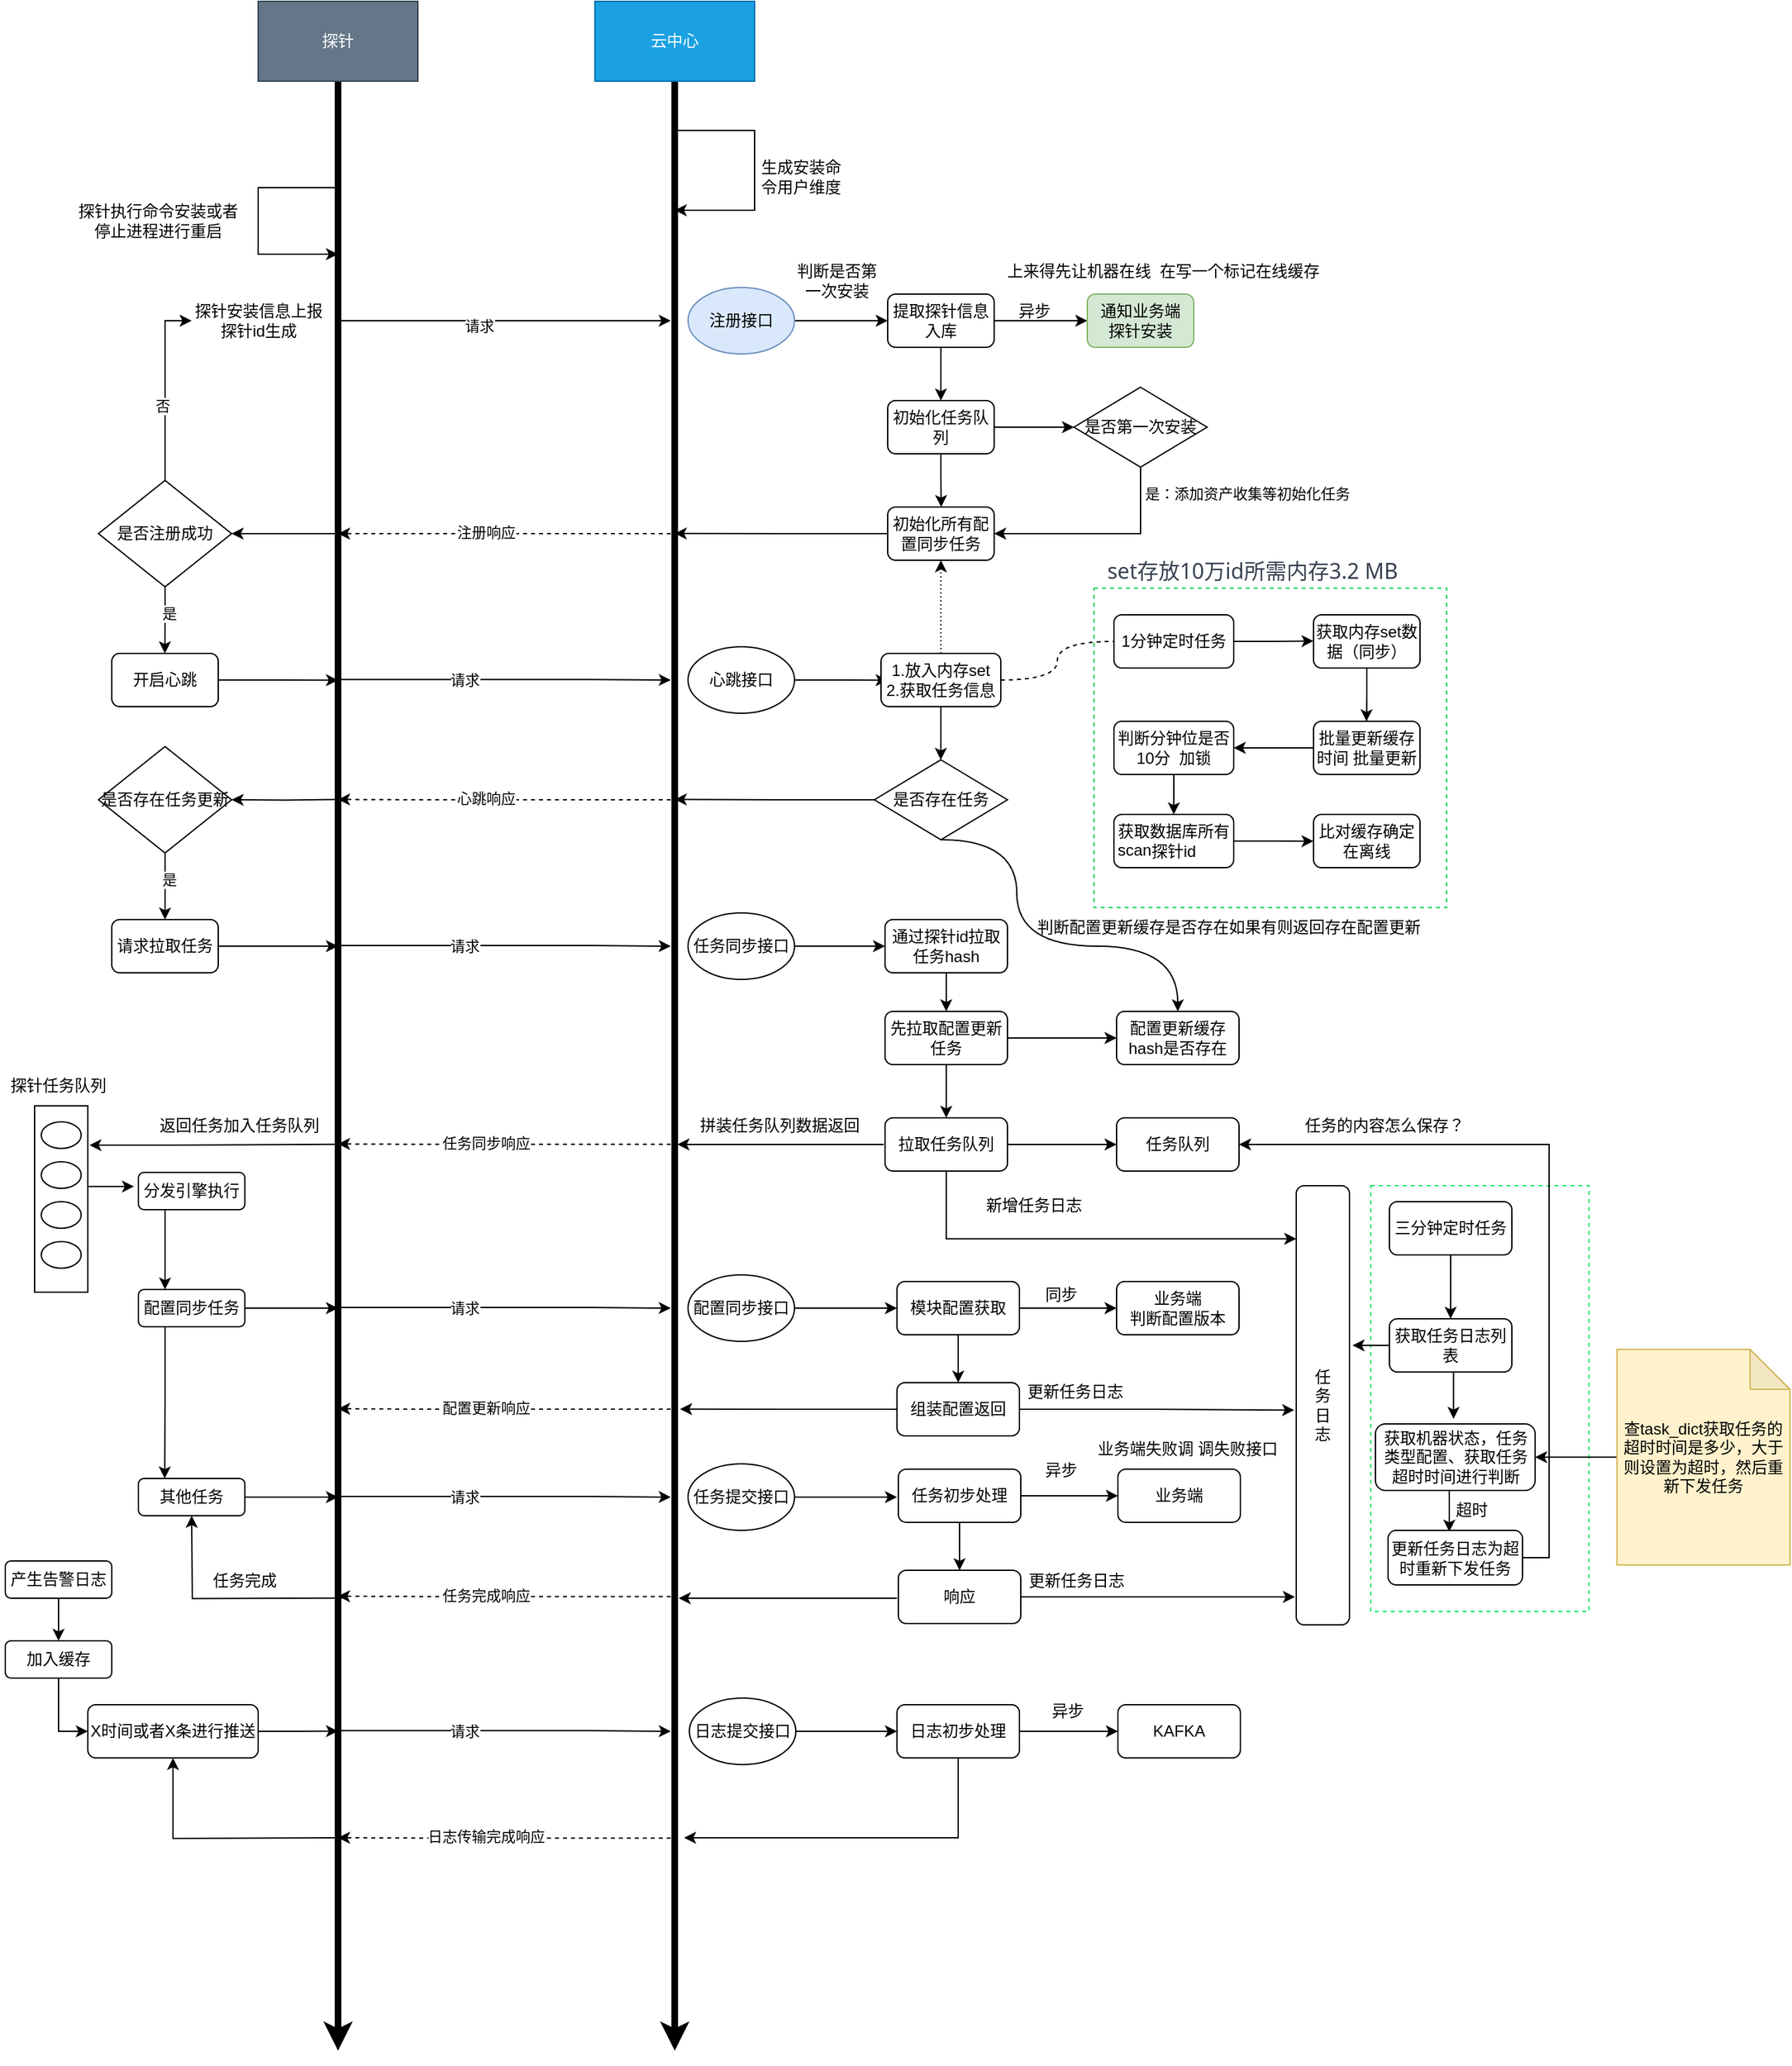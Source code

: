 <mxfile version="27.0.1">
  <diagram name="第 1 页" id="yNU4Lb6sBdI4Ov-rP1gr">
    <mxGraphModel dx="2253" dy="774" grid="1" gridSize="10" guides="1" tooltips="1" connect="1" arrows="1" fold="1" page="1" pageScale="1" pageWidth="827" pageHeight="1169" math="0" shadow="0">
      <root>
        <mxCell id="0" />
        <mxCell id="1" parent="0" />
        <mxCell id="URJfeCyktl2PKpRAeFNq-184" value="" style="rounded=0;whiteSpace=wrap;html=1;dashed=1;strokeColor=#10ea64;" parent="1" vertex="1">
          <mxGeometry x="926" y="910" width="164" height="320" as="geometry" />
        </mxCell>
        <mxCell id="URJfeCyktl2PKpRAeFNq-70" value="" style="rounded=0;whiteSpace=wrap;html=1;dashed=1;strokeColor=#14d758;" parent="1" vertex="1">
          <mxGeometry x="718" y="461" width="265" height="240" as="geometry" />
        </mxCell>
        <mxCell id="URJfeCyktl2PKpRAeFNq-3" style="edgeStyle=orthogonalEdgeStyle;rounded=0;orthogonalLoop=1;jettySize=auto;html=1;exitX=0.5;exitY=1;exitDx=0;exitDy=0;strokeWidth=5;" parent="1" source="URJfeCyktl2PKpRAeFNq-1" edge="1">
          <mxGeometry relative="1" as="geometry">
            <mxPoint x="150" y="1560" as="targetPoint" />
          </mxGeometry>
        </mxCell>
        <mxCell id="URJfeCyktl2PKpRAeFNq-1" value="探针" style="rounded=0;whiteSpace=wrap;html=1;fillColor=#647687;fontColor=#ffffff;strokeColor=#314354;" parent="1" vertex="1">
          <mxGeometry x="90" y="20" width="120" height="60" as="geometry" />
        </mxCell>
        <mxCell id="URJfeCyktl2PKpRAeFNq-4" style="edgeStyle=orthogonalEdgeStyle;rounded=0;orthogonalLoop=1;jettySize=auto;html=1;exitX=0.5;exitY=1;exitDx=0;exitDy=0;strokeWidth=5;" parent="1" source="URJfeCyktl2PKpRAeFNq-2" edge="1">
          <mxGeometry relative="1" as="geometry">
            <mxPoint x="403" y="1560" as="targetPoint" />
          </mxGeometry>
        </mxCell>
        <mxCell id="URJfeCyktl2PKpRAeFNq-2" value="云中心" style="rounded=0;whiteSpace=wrap;html=1;fillColor=#1ba1e2;fontColor=#ffffff;strokeColor=#006EAF;" parent="1" vertex="1">
          <mxGeometry x="343" y="20" width="120" height="60" as="geometry" />
        </mxCell>
        <mxCell id="URJfeCyktl2PKpRAeFNq-7" value="" style="endArrow=classic;html=1;rounded=0;edgeStyle=orthogonalEdgeStyle;" parent="1" edge="1">
          <mxGeometry width="50" height="50" relative="1" as="geometry">
            <mxPoint x="403" y="117" as="sourcePoint" />
            <mxPoint x="403" y="177" as="targetPoint" />
            <Array as="points">
              <mxPoint x="463" y="117" />
              <mxPoint x="463" y="177" />
            </Array>
          </mxGeometry>
        </mxCell>
        <mxCell id="URJfeCyktl2PKpRAeFNq-8" value="生成安装命令用户维度" style="text;html=1;strokeColor=none;fillColor=none;align=center;verticalAlign=middle;whiteSpace=wrap;rounded=0;" parent="1" vertex="1">
          <mxGeometry x="463" y="137" width="70" height="30" as="geometry" />
        </mxCell>
        <mxCell id="URJfeCyktl2PKpRAeFNq-9" value="" style="endArrow=classic;html=1;rounded=0;edgeStyle=orthogonalEdgeStyle;" parent="1" edge="1">
          <mxGeometry width="50" height="50" relative="1" as="geometry">
            <mxPoint x="150" y="160" as="sourcePoint" />
            <mxPoint x="150" y="210" as="targetPoint" />
            <Array as="points">
              <mxPoint x="90" y="160" />
              <mxPoint x="90" y="210" />
            </Array>
          </mxGeometry>
        </mxCell>
        <mxCell id="URJfeCyktl2PKpRAeFNq-10" value="&lt;div&gt;探针执行命令安装或者停止进程进行重启&lt;/div&gt;" style="text;html=1;strokeColor=none;fillColor=none;align=center;verticalAlign=middle;whiteSpace=wrap;rounded=0;" parent="1" vertex="1">
          <mxGeometry x="-50" y="170" width="130" height="30" as="geometry" />
        </mxCell>
        <mxCell id="URJfeCyktl2PKpRAeFNq-11" value="" style="endArrow=classic;html=1;rounded=0;" parent="1" edge="1">
          <mxGeometry width="50" height="50" relative="1" as="geometry">
            <mxPoint x="150" y="260" as="sourcePoint" />
            <mxPoint x="400" y="260" as="targetPoint" />
          </mxGeometry>
        </mxCell>
        <mxCell id="URJfeCyktl2PKpRAeFNq-13" value="请求" style="edgeLabel;html=1;align=center;verticalAlign=middle;resizable=0;points=[];" parent="URJfeCyktl2PKpRAeFNq-11" vertex="1" connectable="0">
          <mxGeometry x="-0.153" y="-4" relative="1" as="geometry">
            <mxPoint as="offset" />
          </mxGeometry>
        </mxCell>
        <mxCell id="URJfeCyktl2PKpRAeFNq-12" value="探针安装信息上报探针id生成" style="text;html=1;strokeColor=none;fillColor=none;align=center;verticalAlign=middle;whiteSpace=wrap;rounded=0;" parent="1" vertex="1">
          <mxGeometry x="40" y="245" width="101" height="30" as="geometry" />
        </mxCell>
        <mxCell id="URJfeCyktl2PKpRAeFNq-17" style="edgeStyle=orthogonalEdgeStyle;rounded=0;orthogonalLoop=1;jettySize=auto;html=1;exitX=1;exitY=0.5;exitDx=0;exitDy=0;entryX=0;entryY=0.5;entryDx=0;entryDy=0;" parent="1" source="URJfeCyktl2PKpRAeFNq-14" target="URJfeCyktl2PKpRAeFNq-16" edge="1">
          <mxGeometry relative="1" as="geometry" />
        </mxCell>
        <mxCell id="URJfeCyktl2PKpRAeFNq-14" value="注册接口" style="ellipse;whiteSpace=wrap;html=1;fillColor=#dae8fc;strokeColor=#6c8ebf;" parent="1" vertex="1">
          <mxGeometry x="413" y="235" width="80" height="50" as="geometry" />
        </mxCell>
        <mxCell id="URJfeCyktl2PKpRAeFNq-19" style="edgeStyle=orthogonalEdgeStyle;rounded=0;orthogonalLoop=1;jettySize=auto;html=1;exitX=1;exitY=0.5;exitDx=0;exitDy=0;entryX=0;entryY=0.5;entryDx=0;entryDy=0;" parent="1" source="URJfeCyktl2PKpRAeFNq-16" target="URJfeCyktl2PKpRAeFNq-18" edge="1">
          <mxGeometry relative="1" as="geometry" />
        </mxCell>
        <mxCell id="URJfeCyktl2PKpRAeFNq-20" style="edgeStyle=orthogonalEdgeStyle;rounded=0;orthogonalLoop=1;jettySize=auto;html=1;exitX=0.5;exitY=1;exitDx=0;exitDy=0;entryX=0.5;entryY=0;entryDx=0;entryDy=0;" parent="1" source="URJfeCyktl2PKpRAeFNq-16" target="URJfeCyktl2PKpRAeFNq-21" edge="1">
          <mxGeometry relative="1" as="geometry">
            <mxPoint x="603.222" y="310.0" as="targetPoint" />
          </mxGeometry>
        </mxCell>
        <mxCell id="URJfeCyktl2PKpRAeFNq-16" value="提取探针信息入库" style="rounded=1;whiteSpace=wrap;html=1;" parent="1" vertex="1">
          <mxGeometry x="563" y="240" width="80" height="40" as="geometry" />
        </mxCell>
        <mxCell id="URJfeCyktl2PKpRAeFNq-18" value="通知业务端&lt;br&gt;探针安装" style="rounded=1;whiteSpace=wrap;html=1;fillColor=#d5e8d4;strokeColor=#82b366;" parent="1" vertex="1">
          <mxGeometry x="713" y="240" width="80" height="40" as="geometry" />
        </mxCell>
        <mxCell id="URJfeCyktl2PKpRAeFNq-23" style="edgeStyle=orthogonalEdgeStyle;rounded=0;orthogonalLoop=1;jettySize=auto;html=1;exitX=1;exitY=0.5;exitDx=0;exitDy=0;entryX=0;entryY=0.5;entryDx=0;entryDy=0;" parent="1" source="URJfeCyktl2PKpRAeFNq-21" target="URJfeCyktl2PKpRAeFNq-22" edge="1">
          <mxGeometry relative="1" as="geometry" />
        </mxCell>
        <mxCell id="URJfeCyktl2PKpRAeFNq-24" style="edgeStyle=orthogonalEdgeStyle;rounded=0;orthogonalLoop=1;jettySize=auto;html=1;exitX=0.5;exitY=1;exitDx=0;exitDy=0;" parent="1" source="URJfeCyktl2PKpRAeFNq-21" edge="1">
          <mxGeometry relative="1" as="geometry">
            <mxPoint x="603.222" y="400" as="targetPoint" />
          </mxGeometry>
        </mxCell>
        <mxCell id="URJfeCyktl2PKpRAeFNq-21" value="初始化任务队列" style="rounded=1;whiteSpace=wrap;html=1;" parent="1" vertex="1">
          <mxGeometry x="563" y="320" width="80" height="40" as="geometry" />
        </mxCell>
        <mxCell id="URJfeCyktl2PKpRAeFNq-28" style="edgeStyle=orthogonalEdgeStyle;rounded=0;orthogonalLoop=1;jettySize=auto;html=1;exitX=0.5;exitY=1;exitDx=0;exitDy=0;entryX=1;entryY=0.5;entryDx=0;entryDy=0;" parent="1" source="URJfeCyktl2PKpRAeFNq-22" target="URJfeCyktl2PKpRAeFNq-25" edge="1">
          <mxGeometry relative="1" as="geometry" />
        </mxCell>
        <mxCell id="URJfeCyktl2PKpRAeFNq-29" value="是：添加资产收集等初始化任务" style="edgeLabel;html=1;align=center;verticalAlign=middle;resizable=0;points=[];" parent="URJfeCyktl2PKpRAeFNq-28" vertex="1" connectable="0">
          <mxGeometry x="0.247" y="-2" relative="1" as="geometry">
            <mxPoint x="130" y="-28" as="offset" />
          </mxGeometry>
        </mxCell>
        <mxCell id="URJfeCyktl2PKpRAeFNq-22" value="是否第一次安装" style="rhombus;whiteSpace=wrap;html=1;" parent="1" vertex="1">
          <mxGeometry x="703" y="310" width="100" height="60" as="geometry" />
        </mxCell>
        <mxCell id="URJfeCyktl2PKpRAeFNq-30" style="edgeStyle=orthogonalEdgeStyle;rounded=0;orthogonalLoop=1;jettySize=auto;html=1;exitX=0;exitY=0.5;exitDx=0;exitDy=0;" parent="1" source="URJfeCyktl2PKpRAeFNq-25" edge="1">
          <mxGeometry relative="1" as="geometry">
            <mxPoint x="403" y="419.815" as="targetPoint" />
          </mxGeometry>
        </mxCell>
        <mxCell id="URJfeCyktl2PKpRAeFNq-25" value="初始化所有配置同步任务" style="rounded=1;whiteSpace=wrap;html=1;" parent="1" vertex="1">
          <mxGeometry x="563" y="400" width="80" height="40" as="geometry" />
        </mxCell>
        <mxCell id="URJfeCyktl2PKpRAeFNq-27" value="异步" style="text;html=1;align=center;verticalAlign=middle;resizable=0;points=[];autosize=1;strokeColor=none;fillColor=none;" parent="1" vertex="1">
          <mxGeometry x="648" y="238" width="50" height="30" as="geometry" />
        </mxCell>
        <mxCell id="URJfeCyktl2PKpRAeFNq-31" style="edgeStyle=orthogonalEdgeStyle;rounded=0;orthogonalLoop=1;jettySize=auto;html=1;dashed=1;" parent="1" edge="1">
          <mxGeometry relative="1" as="geometry">
            <mxPoint x="150" y="420" as="targetPoint" />
            <mxPoint x="400" y="420" as="sourcePoint" />
          </mxGeometry>
        </mxCell>
        <mxCell id="URJfeCyktl2PKpRAeFNq-32" value="注册响应" style="edgeLabel;html=1;align=center;verticalAlign=middle;resizable=0;points=[];" parent="URJfeCyktl2PKpRAeFNq-31" vertex="1" connectable="0">
          <mxGeometry x="0.116" y="-1" relative="1" as="geometry">
            <mxPoint as="offset" />
          </mxGeometry>
        </mxCell>
        <mxCell id="URJfeCyktl2PKpRAeFNq-34" style="edgeStyle=orthogonalEdgeStyle;rounded=0;orthogonalLoop=1;jettySize=auto;html=1;" parent="1" edge="1">
          <mxGeometry relative="1" as="geometry">
            <mxPoint x="70" y="420" as="targetPoint" />
            <mxPoint x="150" y="420" as="sourcePoint" />
          </mxGeometry>
        </mxCell>
        <mxCell id="URJfeCyktl2PKpRAeFNq-36" style="edgeStyle=orthogonalEdgeStyle;rounded=0;orthogonalLoop=1;jettySize=auto;html=1;exitX=0.5;exitY=0;exitDx=0;exitDy=0;entryX=0;entryY=0.5;entryDx=0;entryDy=0;" parent="1" source="URJfeCyktl2PKpRAeFNq-35" target="URJfeCyktl2PKpRAeFNq-12" edge="1">
          <mxGeometry relative="1" as="geometry" />
        </mxCell>
        <mxCell id="URJfeCyktl2PKpRAeFNq-37" value="否" style="edgeLabel;html=1;align=center;verticalAlign=middle;resizable=0;points=[];" parent="URJfeCyktl2PKpRAeFNq-36" vertex="1" connectable="0">
          <mxGeometry x="-0.203" y="2" relative="1" as="geometry">
            <mxPoint as="offset" />
          </mxGeometry>
        </mxCell>
        <mxCell id="URJfeCyktl2PKpRAeFNq-38" style="edgeStyle=orthogonalEdgeStyle;rounded=0;orthogonalLoop=1;jettySize=auto;html=1;exitX=0.5;exitY=1;exitDx=0;exitDy=0;" parent="1" source="URJfeCyktl2PKpRAeFNq-35" edge="1">
          <mxGeometry relative="1" as="geometry">
            <mxPoint x="19.889" y="510" as="targetPoint" />
          </mxGeometry>
        </mxCell>
        <mxCell id="URJfeCyktl2PKpRAeFNq-39" value="是" style="edgeLabel;html=1;align=center;verticalAlign=middle;resizable=0;points=[];" parent="URJfeCyktl2PKpRAeFNq-38" vertex="1" connectable="0">
          <mxGeometry x="-0.213" y="3" relative="1" as="geometry">
            <mxPoint as="offset" />
          </mxGeometry>
        </mxCell>
        <mxCell id="URJfeCyktl2PKpRAeFNq-35" value="是否注册成功" style="rhombus;whiteSpace=wrap;html=1;" parent="1" vertex="1">
          <mxGeometry x="-30" y="380" width="100" height="80" as="geometry" />
        </mxCell>
        <mxCell id="URJfeCyktl2PKpRAeFNq-41" style="edgeStyle=orthogonalEdgeStyle;rounded=0;orthogonalLoop=1;jettySize=auto;html=1;exitX=1;exitY=0.5;exitDx=0;exitDy=0;" parent="1" source="URJfeCyktl2PKpRAeFNq-40" edge="1">
          <mxGeometry relative="1" as="geometry">
            <mxPoint x="150" y="530.185" as="targetPoint" />
          </mxGeometry>
        </mxCell>
        <mxCell id="URJfeCyktl2PKpRAeFNq-40" value="开启心跳" style="rounded=1;whiteSpace=wrap;html=1;" parent="1" vertex="1">
          <mxGeometry x="-20" y="510" width="80" height="40" as="geometry" />
        </mxCell>
        <mxCell id="URJfeCyktl2PKpRAeFNq-42" style="edgeStyle=orthogonalEdgeStyle;rounded=0;orthogonalLoop=1;jettySize=auto;html=1;exitX=1;exitY=0.5;exitDx=0;exitDy=0;" parent="1" edge="1">
          <mxGeometry relative="1" as="geometry">
            <mxPoint x="400" y="530" as="targetPoint" />
            <mxPoint x="150" y="529.57" as="sourcePoint" />
            <Array as="points">
              <mxPoint x="340" y="530" />
              <mxPoint x="340" y="530" />
            </Array>
          </mxGeometry>
        </mxCell>
        <mxCell id="URJfeCyktl2PKpRAeFNq-77" value="请求" style="edgeLabel;html=1;align=center;verticalAlign=middle;resizable=0;points=[];" parent="URJfeCyktl2PKpRAeFNq-42" vertex="1" connectable="0">
          <mxGeometry x="-0.043" relative="1" as="geometry">
            <mxPoint x="-25" as="offset" />
          </mxGeometry>
        </mxCell>
        <mxCell id="URJfeCyktl2PKpRAeFNq-44" style="edgeStyle=orthogonalEdgeStyle;rounded=0;orthogonalLoop=1;jettySize=auto;html=1;exitX=1;exitY=0.5;exitDx=0;exitDy=0;" parent="1" source="URJfeCyktl2PKpRAeFNq-43" edge="1">
          <mxGeometry relative="1" as="geometry">
            <mxPoint x="563" y="530.13" as="targetPoint" />
          </mxGeometry>
        </mxCell>
        <mxCell id="URJfeCyktl2PKpRAeFNq-43" value="心跳接口" style="ellipse;whiteSpace=wrap;html=1;" parent="1" vertex="1">
          <mxGeometry x="413" y="505" width="80" height="50" as="geometry" />
        </mxCell>
        <mxCell id="URJfeCyktl2PKpRAeFNq-46" style="edgeStyle=orthogonalEdgeStyle;rounded=0;orthogonalLoop=1;jettySize=auto;html=1;exitX=0.5;exitY=0;exitDx=0;exitDy=0;entryX=0.5;entryY=1;entryDx=0;entryDy=0;dashed=1;dashPattern=1 2;" parent="1" source="URJfeCyktl2PKpRAeFNq-45" target="URJfeCyktl2PKpRAeFNq-25" edge="1">
          <mxGeometry relative="1" as="geometry" />
        </mxCell>
        <mxCell id="URJfeCyktl2PKpRAeFNq-47" style="edgeStyle=orthogonalEdgeStyle;rounded=0;orthogonalLoop=1;jettySize=auto;html=1;exitX=0.5;exitY=1;exitDx=0;exitDy=0;" parent="1" source="URJfeCyktl2PKpRAeFNq-45" edge="1">
          <mxGeometry relative="1" as="geometry">
            <mxPoint x="602.913" y="590" as="targetPoint" />
          </mxGeometry>
        </mxCell>
        <mxCell id="URJfeCyktl2PKpRAeFNq-54" style="rounded=0;orthogonalLoop=1;jettySize=auto;html=1;exitX=1;exitY=0.5;exitDx=0;exitDy=0;dashed=1;endArrow=none;endFill=0;edgeStyle=orthogonalEdgeStyle;curved=1;" parent="1" source="URJfeCyktl2PKpRAeFNq-45" target="URJfeCyktl2PKpRAeFNq-53" edge="1">
          <mxGeometry relative="1" as="geometry" />
        </mxCell>
        <mxCell id="URJfeCyktl2PKpRAeFNq-45" value="1.放入内存set&lt;br&gt;2.获取任务信息" style="rounded=1;whiteSpace=wrap;html=1;" parent="1" vertex="1">
          <mxGeometry x="558" y="510" width="90" height="40" as="geometry" />
        </mxCell>
        <mxCell id="URJfeCyktl2PKpRAeFNq-49" style="edgeStyle=orthogonalEdgeStyle;rounded=0;orthogonalLoop=1;jettySize=auto;html=1;exitX=0;exitY=0.5;exitDx=0;exitDy=0;" parent="1" source="URJfeCyktl2PKpRAeFNq-48" edge="1">
          <mxGeometry relative="1" as="geometry">
            <mxPoint x="403" y="619.696" as="targetPoint" />
          </mxGeometry>
        </mxCell>
        <mxCell id="URJfeCyktl2PKpRAeFNq-89" style="edgeStyle=orthogonalEdgeStyle;rounded=0;orthogonalLoop=1;jettySize=auto;html=1;exitX=0.5;exitY=1;exitDx=0;exitDy=0;curved=1;" parent="1" source="URJfeCyktl2PKpRAeFNq-48" target="URJfeCyktl2PKpRAeFNq-88" edge="1">
          <mxGeometry relative="1" as="geometry">
            <Array as="points">
              <mxPoint x="660" y="650" />
              <mxPoint x="660" y="730" />
              <mxPoint x="781" y="730" />
            </Array>
          </mxGeometry>
        </mxCell>
        <mxCell id="URJfeCyktl2PKpRAeFNq-48" value="是否存在任务" style="rhombus;whiteSpace=wrap;html=1;" parent="1" vertex="1">
          <mxGeometry x="553" y="590" width="100" height="60" as="geometry" />
        </mxCell>
        <mxCell id="URJfeCyktl2PKpRAeFNq-50" style="edgeStyle=orthogonalEdgeStyle;rounded=0;orthogonalLoop=1;jettySize=auto;html=1;dashed=1;" parent="1" edge="1">
          <mxGeometry relative="1" as="geometry">
            <mxPoint x="150" y="619.76" as="targetPoint" />
            <mxPoint x="400" y="620" as="sourcePoint" />
            <Array as="points">
              <mxPoint x="210" y="620" />
              <mxPoint x="210" y="620" />
            </Array>
          </mxGeometry>
        </mxCell>
        <mxCell id="URJfeCyktl2PKpRAeFNq-51" value="心跳响应" style="edgeLabel;html=1;align=center;verticalAlign=middle;resizable=0;points=[];" parent="URJfeCyktl2PKpRAeFNq-50" vertex="1" connectable="0">
          <mxGeometry x="0.116" y="-1" relative="1" as="geometry">
            <mxPoint as="offset" />
          </mxGeometry>
        </mxCell>
        <mxCell id="URJfeCyktl2PKpRAeFNq-55" style="edgeStyle=orthogonalEdgeStyle;rounded=0;orthogonalLoop=1;jettySize=auto;html=1;exitX=1;exitY=0.5;exitDx=0;exitDy=0;" parent="1" source="URJfeCyktl2PKpRAeFNq-53" edge="1">
          <mxGeometry relative="1" as="geometry">
            <mxPoint x="883" y="500.714" as="targetPoint" />
          </mxGeometry>
        </mxCell>
        <mxCell id="URJfeCyktl2PKpRAeFNq-53" value="1分钟定时任务" style="rounded=1;whiteSpace=wrap;html=1;" parent="1" vertex="1">
          <mxGeometry x="733" y="481" width="90" height="40" as="geometry" />
        </mxCell>
        <mxCell id="URJfeCyktl2PKpRAeFNq-59" style="edgeStyle=orthogonalEdgeStyle;rounded=0;orthogonalLoop=1;jettySize=auto;html=1;exitX=0.5;exitY=1;exitDx=0;exitDy=0;" parent="1" source="URJfeCyktl2PKpRAeFNq-56" edge="1">
          <mxGeometry relative="1" as="geometry">
            <mxPoint x="922.714" y="561" as="targetPoint" />
          </mxGeometry>
        </mxCell>
        <mxCell id="URJfeCyktl2PKpRAeFNq-56" value="获取内存set数据（同步）" style="rounded=1;whiteSpace=wrap;html=1;" parent="1" vertex="1">
          <mxGeometry x="883" y="481" width="80" height="40" as="geometry" />
        </mxCell>
        <mxCell id="URJfeCyktl2PKpRAeFNq-61" value="" style="edgeStyle=orthogonalEdgeStyle;rounded=0;orthogonalLoop=1;jettySize=auto;html=1;endArrow=none;endFill=0;" parent="1" source="URJfeCyktl2PKpRAeFNq-60" target="URJfeCyktl2PKpRAeFNq-56" edge="1">
          <mxGeometry relative="1" as="geometry" />
        </mxCell>
        <mxCell id="URJfeCyktl2PKpRAeFNq-62" style="edgeStyle=orthogonalEdgeStyle;rounded=0;orthogonalLoop=1;jettySize=auto;html=1;exitX=0;exitY=0.5;exitDx=0;exitDy=0;entryX=1;entryY=0.5;entryDx=0;entryDy=0;" parent="1" source="URJfeCyktl2PKpRAeFNq-60" target="URJfeCyktl2PKpRAeFNq-63" edge="1">
          <mxGeometry relative="1" as="geometry">
            <mxPoint x="833" y="581.333" as="targetPoint" />
          </mxGeometry>
        </mxCell>
        <mxCell id="URJfeCyktl2PKpRAeFNq-60" value="批量更新缓存时间 批量更新" style="rounded=1;whiteSpace=wrap;html=1;" parent="1" vertex="1">
          <mxGeometry x="883" y="561" width="80" height="40" as="geometry" />
        </mxCell>
        <mxCell id="URJfeCyktl2PKpRAeFNq-64" style="edgeStyle=orthogonalEdgeStyle;rounded=0;orthogonalLoop=1;jettySize=auto;html=1;exitX=0.5;exitY=1;exitDx=0;exitDy=0;" parent="1" source="URJfeCyktl2PKpRAeFNq-63" edge="1">
          <mxGeometry relative="1" as="geometry">
            <mxPoint x="778" y="631" as="targetPoint" />
          </mxGeometry>
        </mxCell>
        <mxCell id="URJfeCyktl2PKpRAeFNq-63" value="判断分钟位是否10分&amp;nbsp; 加锁" style="rounded=1;whiteSpace=wrap;html=1;" parent="1" vertex="1">
          <mxGeometry x="733" y="561" width="90" height="40" as="geometry" />
        </mxCell>
        <mxCell id="URJfeCyktl2PKpRAeFNq-68" style="edgeStyle=orthogonalEdgeStyle;rounded=0;orthogonalLoop=1;jettySize=auto;html=1;exitX=1;exitY=0.5;exitDx=0;exitDy=0;" parent="1" source="URJfeCyktl2PKpRAeFNq-66" edge="1">
          <mxGeometry relative="1" as="geometry">
            <mxPoint x="883" y="651.111" as="targetPoint" />
          </mxGeometry>
        </mxCell>
        <mxCell id="URJfeCyktl2PKpRAeFNq-66" value="获取数据库所有探针id" style="rounded=1;whiteSpace=wrap;html=1;" parent="1" vertex="1">
          <mxGeometry x="733" y="631" width="90" height="40" as="geometry" />
        </mxCell>
        <mxCell id="URJfeCyktl2PKpRAeFNq-69" value="比对缓存确定在离线" style="rounded=1;whiteSpace=wrap;html=1;" parent="1" vertex="1">
          <mxGeometry x="883" y="631" width="80" height="40" as="geometry" />
        </mxCell>
        <mxCell id="URJfeCyktl2PKpRAeFNq-71" style="edgeStyle=orthogonalEdgeStyle;rounded=0;orthogonalLoop=1;jettySize=auto;html=1;exitX=0;exitY=0.5;exitDx=0;exitDy=0;" parent="1" edge="1">
          <mxGeometry relative="1" as="geometry">
            <mxPoint x="70" y="620" as="targetPoint" />
            <mxPoint x="150" y="619.81" as="sourcePoint" />
          </mxGeometry>
        </mxCell>
        <mxCell id="URJfeCyktl2PKpRAeFNq-72" style="edgeStyle=orthogonalEdgeStyle;rounded=0;orthogonalLoop=1;jettySize=auto;html=1;exitX=0.5;exitY=1;exitDx=0;exitDy=0;" parent="1" source="URJfeCyktl2PKpRAeFNq-74" edge="1">
          <mxGeometry relative="1" as="geometry">
            <mxPoint x="20" y="710" as="targetPoint" />
          </mxGeometry>
        </mxCell>
        <mxCell id="URJfeCyktl2PKpRAeFNq-73" value="是" style="edgeLabel;html=1;align=center;verticalAlign=middle;resizable=0;points=[];" parent="URJfeCyktl2PKpRAeFNq-72" vertex="1" connectable="0">
          <mxGeometry x="-0.213" y="3" relative="1" as="geometry">
            <mxPoint as="offset" />
          </mxGeometry>
        </mxCell>
        <mxCell id="URJfeCyktl2PKpRAeFNq-74" value="是否存在任务更新" style="rhombus;whiteSpace=wrap;html=1;" parent="1" vertex="1">
          <mxGeometry x="-30" y="580" width="100" height="80" as="geometry" />
        </mxCell>
        <mxCell id="URJfeCyktl2PKpRAeFNq-76" style="edgeStyle=orthogonalEdgeStyle;rounded=0;orthogonalLoop=1;jettySize=auto;html=1;exitX=1;exitY=0.5;exitDx=0;exitDy=0;" parent="1" source="URJfeCyktl2PKpRAeFNq-75" edge="1">
          <mxGeometry relative="1" as="geometry">
            <mxPoint x="150" y="730" as="targetPoint" />
          </mxGeometry>
        </mxCell>
        <mxCell id="URJfeCyktl2PKpRAeFNq-75" value="请求拉取任务" style="rounded=1;whiteSpace=wrap;html=1;" parent="1" vertex="1">
          <mxGeometry x="-20" y="710" width="80" height="40" as="geometry" />
        </mxCell>
        <mxCell id="URJfeCyktl2PKpRAeFNq-78" style="edgeStyle=orthogonalEdgeStyle;rounded=0;orthogonalLoop=1;jettySize=auto;html=1;exitX=1;exitY=0.5;exitDx=0;exitDy=0;" parent="1" edge="1">
          <mxGeometry relative="1" as="geometry">
            <mxPoint x="400" y="730" as="targetPoint" />
            <mxPoint x="150" y="729.5" as="sourcePoint" />
            <Array as="points">
              <mxPoint x="340" y="730" />
              <mxPoint x="340" y="730" />
            </Array>
          </mxGeometry>
        </mxCell>
        <mxCell id="URJfeCyktl2PKpRAeFNq-79" value="请求" style="edgeLabel;html=1;align=center;verticalAlign=middle;resizable=0;points=[];" parent="URJfeCyktl2PKpRAeFNq-78" vertex="1" connectable="0">
          <mxGeometry x="-0.043" relative="1" as="geometry">
            <mxPoint x="-25" as="offset" />
          </mxGeometry>
        </mxCell>
        <mxCell id="URJfeCyktl2PKpRAeFNq-82" style="edgeStyle=orthogonalEdgeStyle;rounded=0;orthogonalLoop=1;jettySize=auto;html=1;exitX=1;exitY=0.5;exitDx=0;exitDy=0;entryX=0;entryY=0.5;entryDx=0;entryDy=0;" parent="1" source="URJfeCyktl2PKpRAeFNq-80" target="URJfeCyktl2PKpRAeFNq-83" edge="1">
          <mxGeometry relative="1" as="geometry">
            <mxPoint x="570" y="730.13" as="targetPoint" />
          </mxGeometry>
        </mxCell>
        <mxCell id="URJfeCyktl2PKpRAeFNq-80" value="任务同步接口" style="ellipse;whiteSpace=wrap;html=1;" parent="1" vertex="1">
          <mxGeometry x="413" y="705" width="80" height="50" as="geometry" />
        </mxCell>
        <mxCell id="URJfeCyktl2PKpRAeFNq-81" value="&lt;span style=&quot;color: rgb(55, 65, 81); font-family: Söhne, ui-sans-serif, system-ui, -apple-system, &amp;quot;Segoe UI&amp;quot;, Roboto, Ubuntu, Cantarell, &amp;quot;Noto Sans&amp;quot;, sans-serif, &amp;quot;Helvetica Neue&amp;quot;, Arial, &amp;quot;Apple Color Emoji&amp;quot;, &amp;quot;Segoe UI Emoji&amp;quot;, &amp;quot;Segoe UI Symbol&amp;quot;, &amp;quot;Noto Color Emoji&amp;quot;; font-size: 16px; font-style: normal; font-variant-ligatures: normal; font-variant-caps: normal; font-weight: 400; letter-spacing: normal; orphans: 2; text-align: start; text-indent: 0px; text-transform: none; widows: 2; word-spacing: 0px; -webkit-text-stroke-width: 0px; text-decoration-thickness: initial; text-decoration-style: initial; text-decoration-color: initial; float: none; display: inline !important;&quot;&gt;set存放10万id所需内存3.2 MB&lt;/span&gt;" style="text;whiteSpace=wrap;html=1;" parent="1" vertex="1">
          <mxGeometry x="726" y="432" width="280" height="40" as="geometry" />
        </mxCell>
        <mxCell id="URJfeCyktl2PKpRAeFNq-85" style="edgeStyle=orthogonalEdgeStyle;rounded=0;orthogonalLoop=1;jettySize=auto;html=1;exitX=0.5;exitY=1;exitDx=0;exitDy=0;entryX=0.5;entryY=0;entryDx=0;entryDy=0;" parent="1" source="URJfeCyktl2PKpRAeFNq-83" target="URJfeCyktl2PKpRAeFNq-91" edge="1">
          <mxGeometry relative="1" as="geometry">
            <mxPoint x="604.0" y="800" as="targetPoint" />
          </mxGeometry>
        </mxCell>
        <mxCell id="URJfeCyktl2PKpRAeFNq-83" value="通过探针id拉取任务hash" style="rounded=1;whiteSpace=wrap;html=1;" parent="1" vertex="1">
          <mxGeometry x="561" y="710" width="92" height="40" as="geometry" />
        </mxCell>
        <mxCell id="URJfeCyktl2PKpRAeFNq-88" value="配置更新缓存hash是否存在" style="rounded=1;whiteSpace=wrap;html=1;" parent="1" vertex="1">
          <mxGeometry x="735" y="779" width="92" height="40" as="geometry" />
        </mxCell>
        <mxCell id="URJfeCyktl2PKpRAeFNq-90" value="判断配置更新缓存是否存在如果有则返回存在配置更新" style="text;html=1;strokeColor=none;fillColor=none;align=center;verticalAlign=middle;whiteSpace=wrap;rounded=0;" parent="1" vertex="1">
          <mxGeometry x="656" y="701" width="327" height="30" as="geometry" />
        </mxCell>
        <mxCell id="URJfeCyktl2PKpRAeFNq-92" style="edgeStyle=orthogonalEdgeStyle;rounded=0;orthogonalLoop=1;jettySize=auto;html=1;exitX=1;exitY=0.5;exitDx=0;exitDy=0;" parent="1" source="URJfeCyktl2PKpRAeFNq-91" target="URJfeCyktl2PKpRAeFNq-88" edge="1">
          <mxGeometry relative="1" as="geometry" />
        </mxCell>
        <mxCell id="URJfeCyktl2PKpRAeFNq-94" style="edgeStyle=orthogonalEdgeStyle;rounded=0;orthogonalLoop=1;jettySize=auto;html=1;exitX=0.5;exitY=1;exitDx=0;exitDy=0;entryX=0.5;entryY=0;entryDx=0;entryDy=0;" parent="1" source="URJfeCyktl2PKpRAeFNq-91" target="URJfeCyktl2PKpRAeFNq-93" edge="1">
          <mxGeometry relative="1" as="geometry" />
        </mxCell>
        <mxCell id="URJfeCyktl2PKpRAeFNq-91" value="先拉取配置更新任务" style="rounded=1;whiteSpace=wrap;html=1;" parent="1" vertex="1">
          <mxGeometry x="561" y="779" width="92" height="40" as="geometry" />
        </mxCell>
        <mxCell id="URJfeCyktl2PKpRAeFNq-95" style="edgeStyle=orthogonalEdgeStyle;rounded=0;orthogonalLoop=1;jettySize=auto;html=1;exitX=1;exitY=0.5;exitDx=0;exitDy=0;entryX=0;entryY=0.5;entryDx=0;entryDy=0;" parent="1" source="URJfeCyktl2PKpRAeFNq-93" target="URJfeCyktl2PKpRAeFNq-96" edge="1">
          <mxGeometry relative="1" as="geometry">
            <mxPoint x="730" y="879" as="targetPoint" />
          </mxGeometry>
        </mxCell>
        <mxCell id="URJfeCyktl2PKpRAeFNq-99" style="edgeStyle=orthogonalEdgeStyle;rounded=0;orthogonalLoop=1;jettySize=auto;html=1;" parent="1" edge="1">
          <mxGeometry relative="1" as="geometry">
            <mxPoint x="405" y="879" as="targetPoint" />
            <mxPoint x="560" y="879" as="sourcePoint" />
          </mxGeometry>
        </mxCell>
        <mxCell id="URJfeCyktl2PKpRAeFNq-93" value="拉取任务队列" style="rounded=1;whiteSpace=wrap;html=1;" parent="1" vertex="1">
          <mxGeometry x="561" y="859" width="92" height="40" as="geometry" />
        </mxCell>
        <mxCell id="URJfeCyktl2PKpRAeFNq-96" value="任务队列" style="rounded=1;whiteSpace=wrap;html=1;" parent="1" vertex="1">
          <mxGeometry x="735" y="859" width="92" height="40" as="geometry" />
        </mxCell>
        <mxCell id="URJfeCyktl2PKpRAeFNq-100" value="拼装任务队列数据返回" style="text;html=1;strokeColor=none;fillColor=none;align=center;verticalAlign=middle;whiteSpace=wrap;rounded=0;" parent="1" vertex="1">
          <mxGeometry x="414" y="850" width="136" height="30" as="geometry" />
        </mxCell>
        <mxCell id="URJfeCyktl2PKpRAeFNq-101" style="edgeStyle=orthogonalEdgeStyle;rounded=0;orthogonalLoop=1;jettySize=auto;html=1;dashed=1;" parent="1" edge="1">
          <mxGeometry relative="1" as="geometry">
            <mxPoint x="150" y="878.63" as="targetPoint" />
            <mxPoint x="400" y="878.87" as="sourcePoint" />
            <Array as="points">
              <mxPoint x="210" y="879" />
              <mxPoint x="210" y="879" />
            </Array>
          </mxGeometry>
        </mxCell>
        <mxCell id="URJfeCyktl2PKpRAeFNq-102" value="任务同步响应" style="edgeLabel;html=1;align=center;verticalAlign=middle;resizable=0;points=[];" parent="URJfeCyktl2PKpRAeFNq-101" vertex="1" connectable="0">
          <mxGeometry x="0.116" y="-1" relative="1" as="geometry">
            <mxPoint as="offset" />
          </mxGeometry>
        </mxCell>
        <mxCell id="URJfeCyktl2PKpRAeFNq-112" style="edgeStyle=orthogonalEdgeStyle;rounded=0;orthogonalLoop=1;jettySize=auto;html=1;exitX=1.015;exitY=0.433;exitDx=0;exitDy=0;exitPerimeter=0;entryX=-0.041;entryY=0.372;entryDx=0;entryDy=0;entryPerimeter=0;" parent="1" source="URJfeCyktl2PKpRAeFNq-103" target="URJfeCyktl2PKpRAeFNq-113" edge="1">
          <mxGeometry relative="1" as="geometry">
            <mxPoint x="-10" y="910" as="targetPoint" />
          </mxGeometry>
        </mxCell>
        <mxCell id="URJfeCyktl2PKpRAeFNq-103" value="" style="rounded=0;whiteSpace=wrap;html=1;" parent="1" vertex="1">
          <mxGeometry x="-78" y="850" width="40" height="140" as="geometry" />
        </mxCell>
        <mxCell id="URJfeCyktl2PKpRAeFNq-105" style="edgeStyle=orthogonalEdgeStyle;rounded=0;orthogonalLoop=1;jettySize=auto;html=1;exitX=0;exitY=0.5;exitDx=0;exitDy=0;entryX=1.029;entryY=0.211;entryDx=0;entryDy=0;entryPerimeter=0;" parent="1" target="URJfeCyktl2PKpRAeFNq-103" edge="1">
          <mxGeometry relative="1" as="geometry">
            <mxPoint y="878.586" as="targetPoint" />
            <mxPoint x="150" y="878.89" as="sourcePoint" />
          </mxGeometry>
        </mxCell>
        <mxCell id="URJfeCyktl2PKpRAeFNq-106" value="探针任务队列" style="text;html=1;strokeColor=none;fillColor=none;align=center;verticalAlign=middle;whiteSpace=wrap;rounded=0;" parent="1" vertex="1">
          <mxGeometry x="-104" y="820" width="88" height="30" as="geometry" />
        </mxCell>
        <mxCell id="URJfeCyktl2PKpRAeFNq-107" value="返回任务加入任务队列" style="text;html=1;strokeColor=none;fillColor=none;align=center;verticalAlign=middle;whiteSpace=wrap;rounded=0;" parent="1" vertex="1">
          <mxGeometry x="11" y="850" width="130" height="30" as="geometry" />
        </mxCell>
        <mxCell id="URJfeCyktl2PKpRAeFNq-108" value="" style="ellipse;whiteSpace=wrap;html=1;" parent="1" vertex="1">
          <mxGeometry x="-73" y="862" width="30" height="20" as="geometry" />
        </mxCell>
        <mxCell id="URJfeCyktl2PKpRAeFNq-109" value="" style="ellipse;whiteSpace=wrap;html=1;" parent="1" vertex="1">
          <mxGeometry x="-73" y="892" width="30" height="20" as="geometry" />
        </mxCell>
        <mxCell id="URJfeCyktl2PKpRAeFNq-110" value="" style="ellipse;whiteSpace=wrap;html=1;" parent="1" vertex="1">
          <mxGeometry x="-73" y="922" width="30" height="20" as="geometry" />
        </mxCell>
        <mxCell id="URJfeCyktl2PKpRAeFNq-111" value="" style="ellipse;whiteSpace=wrap;html=1;" parent="1" vertex="1">
          <mxGeometry x="-73" y="952" width="30" height="20" as="geometry" />
        </mxCell>
        <mxCell id="URJfeCyktl2PKpRAeFNq-117" style="edgeStyle=orthogonalEdgeStyle;rounded=0;orthogonalLoop=1;jettySize=auto;html=1;exitX=0.25;exitY=1;exitDx=0;exitDy=0;entryX=0.25;entryY=0;entryDx=0;entryDy=0;" parent="1" source="URJfeCyktl2PKpRAeFNq-113" target="URJfeCyktl2PKpRAeFNq-116" edge="1">
          <mxGeometry relative="1" as="geometry" />
        </mxCell>
        <mxCell id="URJfeCyktl2PKpRAeFNq-113" value="分发引擎执行" style="rounded=1;whiteSpace=wrap;html=1;" parent="1" vertex="1">
          <mxGeometry y="900" width="80" height="28" as="geometry" />
        </mxCell>
        <mxCell id="URJfeCyktl2PKpRAeFNq-120" style="edgeStyle=orthogonalEdgeStyle;rounded=0;orthogonalLoop=1;jettySize=auto;html=1;exitX=1;exitY=0.5;exitDx=0;exitDy=0;" parent="1" source="URJfeCyktl2PKpRAeFNq-116" edge="1">
          <mxGeometry relative="1" as="geometry">
            <mxPoint x="150" y="1002" as="targetPoint" />
          </mxGeometry>
        </mxCell>
        <mxCell id="URJfeCyktl2PKpRAeFNq-140" style="edgeStyle=orthogonalEdgeStyle;rounded=0;orthogonalLoop=1;jettySize=auto;html=1;exitX=0.25;exitY=1;exitDx=0;exitDy=0;" parent="1" source="URJfeCyktl2PKpRAeFNq-116" edge="1">
          <mxGeometry relative="1" as="geometry">
            <mxPoint x="19.758" y="1130.0" as="targetPoint" />
          </mxGeometry>
        </mxCell>
        <mxCell id="URJfeCyktl2PKpRAeFNq-116" value="配置同步任务" style="rounded=1;whiteSpace=wrap;html=1;" parent="1" vertex="1">
          <mxGeometry y="988" width="80" height="28" as="geometry" />
        </mxCell>
        <mxCell id="URJfeCyktl2PKpRAeFNq-121" style="edgeStyle=orthogonalEdgeStyle;rounded=0;orthogonalLoop=1;jettySize=auto;html=1;exitX=1;exitY=0.5;exitDx=0;exitDy=0;" parent="1" edge="1">
          <mxGeometry relative="1" as="geometry">
            <mxPoint x="400" y="1002" as="targetPoint" />
            <mxPoint x="150" y="1001.5" as="sourcePoint" />
            <Array as="points">
              <mxPoint x="340" y="1002" />
              <mxPoint x="340" y="1002" />
            </Array>
          </mxGeometry>
        </mxCell>
        <mxCell id="URJfeCyktl2PKpRAeFNq-122" value="请求" style="edgeLabel;html=1;align=center;verticalAlign=middle;resizable=0;points=[];" parent="URJfeCyktl2PKpRAeFNq-121" vertex="1" connectable="0">
          <mxGeometry x="-0.043" relative="1" as="geometry">
            <mxPoint x="-25" as="offset" />
          </mxGeometry>
        </mxCell>
        <mxCell id="URJfeCyktl2PKpRAeFNq-124" style="edgeStyle=orthogonalEdgeStyle;rounded=0;orthogonalLoop=1;jettySize=auto;html=1;exitX=1;exitY=0.5;exitDx=0;exitDy=0;" parent="1" source="URJfeCyktl2PKpRAeFNq-123" edge="1">
          <mxGeometry relative="1" as="geometry">
            <mxPoint x="570" y="1002" as="targetPoint" />
          </mxGeometry>
        </mxCell>
        <mxCell id="URJfeCyktl2PKpRAeFNq-123" value="配置同步接口" style="ellipse;whiteSpace=wrap;html=1;" parent="1" vertex="1">
          <mxGeometry x="413" y="977" width="80" height="50" as="geometry" />
        </mxCell>
        <mxCell id="URJfeCyktl2PKpRAeFNq-127" style="edgeStyle=orthogonalEdgeStyle;rounded=0;orthogonalLoop=1;jettySize=auto;html=1;exitX=0.5;exitY=1;exitDx=0;exitDy=0;" parent="1" source="URJfeCyktl2PKpRAeFNq-125" target="URJfeCyktl2PKpRAeFNq-126" edge="1">
          <mxGeometry relative="1" as="geometry" />
        </mxCell>
        <mxCell id="URJfeCyktl2PKpRAeFNq-133" style="edgeStyle=orthogonalEdgeStyle;rounded=0;orthogonalLoop=1;jettySize=auto;html=1;exitX=1;exitY=0.5;exitDx=0;exitDy=0;" parent="1" source="URJfeCyktl2PKpRAeFNq-125" target="URJfeCyktl2PKpRAeFNq-129" edge="1">
          <mxGeometry relative="1" as="geometry" />
        </mxCell>
        <mxCell id="URJfeCyktl2PKpRAeFNq-125" value="模块配置获取&lt;br&gt;" style="rounded=1;whiteSpace=wrap;html=1;" parent="1" vertex="1">
          <mxGeometry x="570" y="982" width="92" height="40" as="geometry" />
        </mxCell>
        <mxCell id="URJfeCyktl2PKpRAeFNq-134" style="edgeStyle=orthogonalEdgeStyle;rounded=0;orthogonalLoop=1;jettySize=auto;html=1;exitX=0;exitY=0.5;exitDx=0;exitDy=0;" parent="1" source="URJfeCyktl2PKpRAeFNq-126" edge="1">
          <mxGeometry relative="1" as="geometry">
            <mxPoint x="407" y="1077.87" as="targetPoint" />
            <mxPoint x="557.0" y="1077.61" as="sourcePoint" />
          </mxGeometry>
        </mxCell>
        <mxCell id="URJfeCyktl2PKpRAeFNq-126" value="组装配置返回" style="rounded=1;whiteSpace=wrap;html=1;" parent="1" vertex="1">
          <mxGeometry x="570" y="1058" width="92" height="40" as="geometry" />
        </mxCell>
        <mxCell id="URJfeCyktl2PKpRAeFNq-129" value="业务端&lt;br&gt;判断配置版本" style="rounded=1;whiteSpace=wrap;html=1;" parent="1" vertex="1">
          <mxGeometry x="735" y="982" width="92" height="40" as="geometry" />
        </mxCell>
        <mxCell id="URJfeCyktl2PKpRAeFNq-136" style="edgeStyle=orthogonalEdgeStyle;rounded=0;orthogonalLoop=1;jettySize=auto;html=1;dashed=1;" parent="1" edge="1">
          <mxGeometry relative="1" as="geometry">
            <mxPoint x="150" y="1077.62" as="targetPoint" />
            <mxPoint x="400" y="1077.86" as="sourcePoint" />
            <Array as="points">
              <mxPoint x="210" y="1078" />
              <mxPoint x="210" y="1078" />
            </Array>
          </mxGeometry>
        </mxCell>
        <mxCell id="URJfeCyktl2PKpRAeFNq-137" value="配置更新响应" style="edgeLabel;html=1;align=center;verticalAlign=middle;resizable=0;points=[];" parent="URJfeCyktl2PKpRAeFNq-136" vertex="1" connectable="0">
          <mxGeometry x="0.116" y="-1" relative="1" as="geometry">
            <mxPoint as="offset" />
          </mxGeometry>
        </mxCell>
        <mxCell id="URJfeCyktl2PKpRAeFNq-138" style="edgeStyle=orthogonalEdgeStyle;rounded=0;orthogonalLoop=1;jettySize=auto;html=1;exitX=0;exitY=0.5;exitDx=0;exitDy=0;" parent="1" edge="1">
          <mxGeometry relative="1" as="geometry">
            <mxPoint x="40.0" y="1158" as="targetPoint" />
            <mxPoint x="153" y="1219.82" as="sourcePoint" />
          </mxGeometry>
        </mxCell>
        <mxCell id="URJfeCyktl2PKpRAeFNq-139" value="任务完成" style="text;html=1;strokeColor=none;fillColor=none;align=center;verticalAlign=middle;whiteSpace=wrap;rounded=0;" parent="1" vertex="1">
          <mxGeometry x="40" y="1192" width="80" height="30" as="geometry" />
        </mxCell>
        <mxCell id="URJfeCyktl2PKpRAeFNq-144" style="edgeStyle=orthogonalEdgeStyle;rounded=0;orthogonalLoop=1;jettySize=auto;html=1;exitX=1;exitY=0.5;exitDx=0;exitDy=0;" parent="1" source="URJfeCyktl2PKpRAeFNq-141" edge="1">
          <mxGeometry relative="1" as="geometry">
            <mxPoint x="150" y="1144.043" as="targetPoint" />
          </mxGeometry>
        </mxCell>
        <mxCell id="URJfeCyktl2PKpRAeFNq-141" value="其他任务" style="rounded=1;whiteSpace=wrap;html=1;" parent="1" vertex="1">
          <mxGeometry y="1130" width="80" height="28" as="geometry" />
        </mxCell>
        <mxCell id="URJfeCyktl2PKpRAeFNq-145" style="edgeStyle=orthogonalEdgeStyle;rounded=0;orthogonalLoop=1;jettySize=auto;html=1;exitX=1;exitY=0.5;exitDx=0;exitDy=0;" parent="1" edge="1">
          <mxGeometry relative="1" as="geometry">
            <mxPoint x="400" y="1144.01" as="targetPoint" />
            <mxPoint x="150" y="1143.51" as="sourcePoint" />
            <Array as="points">
              <mxPoint x="340" y="1144" />
              <mxPoint x="340" y="1144" />
            </Array>
          </mxGeometry>
        </mxCell>
        <mxCell id="URJfeCyktl2PKpRAeFNq-146" value="请求" style="edgeLabel;html=1;align=center;verticalAlign=middle;resizable=0;points=[];" parent="URJfeCyktl2PKpRAeFNq-145" vertex="1" connectable="0">
          <mxGeometry x="-0.043" relative="1" as="geometry">
            <mxPoint x="-25" as="offset" />
          </mxGeometry>
        </mxCell>
        <mxCell id="URJfeCyktl2PKpRAeFNq-149" style="edgeStyle=orthogonalEdgeStyle;rounded=0;orthogonalLoop=1;jettySize=auto;html=1;exitX=1;exitY=0.5;exitDx=0;exitDy=0;" parent="1" source="URJfeCyktl2PKpRAeFNq-147" edge="1">
          <mxGeometry relative="1" as="geometry">
            <mxPoint x="570" y="1144" as="targetPoint" />
          </mxGeometry>
        </mxCell>
        <mxCell id="URJfeCyktl2PKpRAeFNq-147" value="任务提交接口" style="ellipse;whiteSpace=wrap;html=1;" parent="1" vertex="1">
          <mxGeometry x="413" y="1119" width="80" height="50" as="geometry" />
        </mxCell>
        <mxCell id="URJfeCyktl2PKpRAeFNq-150" style="edgeStyle=orthogonalEdgeStyle;rounded=0;orthogonalLoop=1;jettySize=auto;html=1;exitX=0.5;exitY=1;exitDx=0;exitDy=0;" parent="1" source="URJfeCyktl2PKpRAeFNq-152" target="URJfeCyktl2PKpRAeFNq-153" edge="1">
          <mxGeometry relative="1" as="geometry" />
        </mxCell>
        <mxCell id="URJfeCyktl2PKpRAeFNq-151" style="edgeStyle=orthogonalEdgeStyle;rounded=0;orthogonalLoop=1;jettySize=auto;html=1;exitX=1;exitY=0.5;exitDx=0;exitDy=0;" parent="1" source="URJfeCyktl2PKpRAeFNq-152" target="URJfeCyktl2PKpRAeFNq-154" edge="1">
          <mxGeometry relative="1" as="geometry" />
        </mxCell>
        <mxCell id="URJfeCyktl2PKpRAeFNq-152" value="任务初步处理" style="rounded=1;whiteSpace=wrap;html=1;" parent="1" vertex="1">
          <mxGeometry x="571" y="1123" width="92" height="40" as="geometry" />
        </mxCell>
        <mxCell id="URJfeCyktl2PKpRAeFNq-157" style="edgeStyle=orthogonalEdgeStyle;rounded=0;orthogonalLoop=1;jettySize=auto;html=1;" parent="1" edge="1">
          <mxGeometry relative="1" as="geometry">
            <mxPoint x="406" y="1220" as="targetPoint" />
            <mxPoint x="570" y="1220" as="sourcePoint" />
          </mxGeometry>
        </mxCell>
        <mxCell id="URJfeCyktl2PKpRAeFNq-153" value="响应" style="rounded=1;whiteSpace=wrap;html=1;" parent="1" vertex="1">
          <mxGeometry x="571" y="1199" width="92" height="40" as="geometry" />
        </mxCell>
        <mxCell id="URJfeCyktl2PKpRAeFNq-154" value="业务端" style="rounded=1;whiteSpace=wrap;html=1;" parent="1" vertex="1">
          <mxGeometry x="736" y="1123" width="92" height="40" as="geometry" />
        </mxCell>
        <mxCell id="URJfeCyktl2PKpRAeFNq-158" style="edgeStyle=orthogonalEdgeStyle;rounded=0;orthogonalLoop=1;jettySize=auto;html=1;dashed=1;" parent="1" edge="1">
          <mxGeometry relative="1" as="geometry">
            <mxPoint x="150" y="1218.47" as="targetPoint" />
            <mxPoint x="400" y="1218.71" as="sourcePoint" />
            <Array as="points">
              <mxPoint x="210" y="1218" />
              <mxPoint x="210" y="1218" />
            </Array>
          </mxGeometry>
        </mxCell>
        <mxCell id="URJfeCyktl2PKpRAeFNq-159" value="任务完成响应" style="edgeLabel;html=1;align=center;verticalAlign=middle;resizable=0;points=[];" parent="URJfeCyktl2PKpRAeFNq-158" vertex="1" connectable="0">
          <mxGeometry x="0.116" y="-1" relative="1" as="geometry">
            <mxPoint as="offset" />
          </mxGeometry>
        </mxCell>
        <mxCell id="URJfeCyktl2PKpRAeFNq-160" value="任&lt;br&gt;务&lt;br&gt;日&lt;br&gt;志" style="rounded=1;whiteSpace=wrap;html=1;" parent="1" vertex="1">
          <mxGeometry x="870" y="910" width="40" height="330" as="geometry" />
        </mxCell>
        <mxCell id="URJfeCyktl2PKpRAeFNq-161" style="edgeStyle=orthogonalEdgeStyle;rounded=0;orthogonalLoop=1;jettySize=auto;html=1;exitX=1;exitY=0.5;exitDx=0;exitDy=0;entryX=-0.039;entryY=0.511;entryDx=0;entryDy=0;entryPerimeter=0;" parent="1" source="URJfeCyktl2PKpRAeFNq-126" target="URJfeCyktl2PKpRAeFNq-160" edge="1">
          <mxGeometry relative="1" as="geometry">
            <mxPoint x="850" y="1076" as="targetPoint" />
            <Array as="points" />
          </mxGeometry>
        </mxCell>
        <mxCell id="URJfeCyktl2PKpRAeFNq-162" style="edgeStyle=orthogonalEdgeStyle;rounded=0;orthogonalLoop=1;jettySize=auto;html=1;exitX=1;exitY=0.5;exitDx=0;exitDy=0;" parent="1" source="URJfeCyktl2PKpRAeFNq-153" edge="1">
          <mxGeometry relative="1" as="geometry">
            <mxPoint x="869" y="1219" as="targetPoint" />
          </mxGeometry>
        </mxCell>
        <mxCell id="URJfeCyktl2PKpRAeFNq-164" value="新增任务日志" style="text;html=1;strokeColor=none;fillColor=none;align=center;verticalAlign=middle;whiteSpace=wrap;rounded=0;" parent="1" vertex="1">
          <mxGeometry x="631" y="910" width="84" height="30" as="geometry" />
        </mxCell>
        <mxCell id="URJfeCyktl2PKpRAeFNq-165" value="更新任务日志" style="text;html=1;strokeColor=none;fillColor=none;align=center;verticalAlign=middle;whiteSpace=wrap;rounded=0;" parent="1" vertex="1">
          <mxGeometry x="662" y="1050" width="84" height="30" as="geometry" />
        </mxCell>
        <mxCell id="URJfeCyktl2PKpRAeFNq-167" value="更新任务日志" style="text;html=1;strokeColor=none;fillColor=none;align=center;verticalAlign=middle;whiteSpace=wrap;rounded=0;" parent="1" vertex="1">
          <mxGeometry x="663" y="1192" width="84" height="30" as="geometry" />
        </mxCell>
        <mxCell id="URJfeCyktl2PKpRAeFNq-169" style="edgeStyle=orthogonalEdgeStyle;rounded=0;orthogonalLoop=1;jettySize=auto;html=1;exitX=0.5;exitY=1;exitDx=0;exitDy=0;entryX=0;entryY=0.121;entryDx=0;entryDy=0;entryPerimeter=0;" parent="1" source="URJfeCyktl2PKpRAeFNq-93" target="URJfeCyktl2PKpRAeFNq-160" edge="1">
          <mxGeometry relative="1" as="geometry" />
        </mxCell>
        <mxCell id="URJfeCyktl2PKpRAeFNq-173" style="edgeStyle=orthogonalEdgeStyle;rounded=0;orthogonalLoop=1;jettySize=auto;html=1;exitX=0.5;exitY=1;exitDx=0;exitDy=0;entryX=0.5;entryY=0;entryDx=0;entryDy=0;" parent="1" source="URJfeCyktl2PKpRAeFNq-171" target="URJfeCyktl2PKpRAeFNq-172" edge="1">
          <mxGeometry relative="1" as="geometry" />
        </mxCell>
        <mxCell id="URJfeCyktl2PKpRAeFNq-171" value="三分钟定时任务" style="rounded=1;whiteSpace=wrap;html=1;" parent="1" vertex="1">
          <mxGeometry x="940" y="922" width="92" height="40" as="geometry" />
        </mxCell>
        <mxCell id="URJfeCyktl2PKpRAeFNq-176" style="edgeStyle=orthogonalEdgeStyle;rounded=0;orthogonalLoop=1;jettySize=auto;html=1;exitX=0.5;exitY=1;exitDx=0;exitDy=0;entryX=0.489;entryY=-0.075;entryDx=0;entryDy=0;entryPerimeter=0;" parent="1" source="URJfeCyktl2PKpRAeFNq-172" target="URJfeCyktl2PKpRAeFNq-177" edge="1">
          <mxGeometry relative="1" as="geometry">
            <mxPoint x="986" y="1090" as="targetPoint" />
          </mxGeometry>
        </mxCell>
        <mxCell id="URJfeCyktl2PKpRAeFNq-172" value="获取任务日志列表" style="rounded=1;whiteSpace=wrap;html=1;" parent="1" vertex="1">
          <mxGeometry x="940" y="1010" width="92" height="40" as="geometry" />
        </mxCell>
        <mxCell id="URJfeCyktl2PKpRAeFNq-175" style="edgeStyle=orthogonalEdgeStyle;rounded=0;orthogonalLoop=1;jettySize=auto;html=1;exitX=0;exitY=0.5;exitDx=0;exitDy=0;entryX=1.057;entryY=0.363;entryDx=0;entryDy=0;entryPerimeter=0;" parent="1" source="URJfeCyktl2PKpRAeFNq-172" target="URJfeCyktl2PKpRAeFNq-160" edge="1">
          <mxGeometry relative="1" as="geometry" />
        </mxCell>
        <mxCell id="URJfeCyktl2PKpRAeFNq-178" style="edgeStyle=orthogonalEdgeStyle;rounded=0;orthogonalLoop=1;jettySize=auto;html=1;exitX=0.5;exitY=1;exitDx=0;exitDy=0;" parent="1" source="URJfeCyktl2PKpRAeFNq-177" edge="1">
          <mxGeometry relative="1" as="geometry">
            <mxPoint x="985" y="1170" as="targetPoint" />
          </mxGeometry>
        </mxCell>
        <mxCell id="URJfeCyktl2PKpRAeFNq-177" value="获取机器状态，任务类型配置、获取任务超时时间进行判断" style="rounded=1;whiteSpace=wrap;html=1;" parent="1" vertex="1">
          <mxGeometry x="929.5" y="1089" width="120" height="50" as="geometry" />
        </mxCell>
        <mxCell id="URJfeCyktl2PKpRAeFNq-183" style="edgeStyle=orthogonalEdgeStyle;rounded=0;orthogonalLoop=1;jettySize=auto;html=1;exitX=1;exitY=0.5;exitDx=0;exitDy=0;entryX=1;entryY=0.5;entryDx=0;entryDy=0;" parent="1" source="URJfeCyktl2PKpRAeFNq-181" target="URJfeCyktl2PKpRAeFNq-96" edge="1">
          <mxGeometry relative="1" as="geometry" />
        </mxCell>
        <mxCell id="URJfeCyktl2PKpRAeFNq-181" value="更新任务日志为超时重新下发任务" style="rounded=1;whiteSpace=wrap;html=1;" parent="1" vertex="1">
          <mxGeometry x="939" y="1169" width="101" height="41" as="geometry" />
        </mxCell>
        <mxCell id="URJfeCyktl2PKpRAeFNq-182" value="超时" style="text;html=1;strokeColor=none;fillColor=none;align=center;verticalAlign=middle;whiteSpace=wrap;rounded=0;" parent="1" vertex="1">
          <mxGeometry x="972" y="1139" width="60" height="30" as="geometry" />
        </mxCell>
        <mxCell id="URJfeCyktl2PKpRAeFNq-188" style="edgeStyle=orthogonalEdgeStyle;rounded=0;orthogonalLoop=1;jettySize=auto;html=1;exitX=0.5;exitY=1;exitDx=0;exitDy=0;entryX=0.5;entryY=0;entryDx=0;entryDy=0;" parent="1" source="URJfeCyktl2PKpRAeFNq-186" target="URJfeCyktl2PKpRAeFNq-187" edge="1">
          <mxGeometry relative="1" as="geometry" />
        </mxCell>
        <mxCell id="URJfeCyktl2PKpRAeFNq-186" value="产生告警日志" style="rounded=1;whiteSpace=wrap;html=1;" parent="1" vertex="1">
          <mxGeometry x="-100" y="1192" width="80" height="28" as="geometry" />
        </mxCell>
        <mxCell id="URJfeCyktl2PKpRAeFNq-191" style="edgeStyle=orthogonalEdgeStyle;rounded=0;orthogonalLoop=1;jettySize=auto;html=1;exitX=0.5;exitY=1;exitDx=0;exitDy=0;entryX=0;entryY=0.5;entryDx=0;entryDy=0;" parent="1" source="URJfeCyktl2PKpRAeFNq-187" target="URJfeCyktl2PKpRAeFNq-190" edge="1">
          <mxGeometry relative="1" as="geometry" />
        </mxCell>
        <mxCell id="URJfeCyktl2PKpRAeFNq-187" value="加入缓存" style="rounded=1;whiteSpace=wrap;html=1;" parent="1" vertex="1">
          <mxGeometry x="-100" y="1252" width="80" height="28" as="geometry" />
        </mxCell>
        <mxCell id="URJfeCyktl2PKpRAeFNq-192" style="edgeStyle=orthogonalEdgeStyle;rounded=0;orthogonalLoop=1;jettySize=auto;html=1;exitX=1;exitY=0.5;exitDx=0;exitDy=0;" parent="1" source="URJfeCyktl2PKpRAeFNq-190" edge="1">
          <mxGeometry relative="1" as="geometry">
            <mxPoint x="150" y="1319.815" as="targetPoint" />
          </mxGeometry>
        </mxCell>
        <mxCell id="URJfeCyktl2PKpRAeFNq-190" value="X时间或者X条进行推送" style="rounded=1;whiteSpace=wrap;html=1;" parent="1" vertex="1">
          <mxGeometry x="-38" y="1300" width="128" height="40" as="geometry" />
        </mxCell>
        <mxCell id="URJfeCyktl2PKpRAeFNq-197" style="edgeStyle=orthogonalEdgeStyle;rounded=0;orthogonalLoop=1;jettySize=auto;html=1;exitX=1;exitY=0.5;exitDx=0;exitDy=0;" parent="1" source="URJfeCyktl2PKpRAeFNq-193" target="URJfeCyktl2PKpRAeFNq-196" edge="1">
          <mxGeometry relative="1" as="geometry" />
        </mxCell>
        <mxCell id="URJfeCyktl2PKpRAeFNq-193" value="日志提交接口" style="ellipse;whiteSpace=wrap;html=1;" parent="1" vertex="1">
          <mxGeometry x="414" y="1295" width="80" height="50" as="geometry" />
        </mxCell>
        <mxCell id="URJfeCyktl2PKpRAeFNq-194" style="edgeStyle=orthogonalEdgeStyle;rounded=0;orthogonalLoop=1;jettySize=auto;html=1;exitX=1;exitY=0.5;exitDx=0;exitDy=0;" parent="1" edge="1">
          <mxGeometry relative="1" as="geometry">
            <mxPoint x="400" y="1320.01" as="targetPoint" />
            <mxPoint x="150" y="1319.51" as="sourcePoint" />
            <Array as="points">
              <mxPoint x="340" y="1320" />
              <mxPoint x="340" y="1320" />
            </Array>
          </mxGeometry>
        </mxCell>
        <mxCell id="URJfeCyktl2PKpRAeFNq-195" value="请求" style="edgeLabel;html=1;align=center;verticalAlign=middle;resizable=0;points=[];" parent="URJfeCyktl2PKpRAeFNq-194" vertex="1" connectable="0">
          <mxGeometry x="-0.043" relative="1" as="geometry">
            <mxPoint x="-25" as="offset" />
          </mxGeometry>
        </mxCell>
        <mxCell id="URJfeCyktl2PKpRAeFNq-199" style="edgeStyle=orthogonalEdgeStyle;rounded=0;orthogonalLoop=1;jettySize=auto;html=1;exitX=1;exitY=0.5;exitDx=0;exitDy=0;entryX=0;entryY=0.5;entryDx=0;entryDy=0;" parent="1" source="URJfeCyktl2PKpRAeFNq-196" target="URJfeCyktl2PKpRAeFNq-198" edge="1">
          <mxGeometry relative="1" as="geometry" />
        </mxCell>
        <mxCell id="URJfeCyktl2PKpRAeFNq-200" style="edgeStyle=orthogonalEdgeStyle;rounded=0;orthogonalLoop=1;jettySize=auto;html=1;exitX=0.5;exitY=1;exitDx=0;exitDy=0;" parent="1" source="URJfeCyktl2PKpRAeFNq-196" edge="1">
          <mxGeometry relative="1" as="geometry">
            <mxPoint x="410" y="1400" as="targetPoint" />
            <Array as="points">
              <mxPoint x="616" y="1400" />
              <mxPoint x="470" y="1400" />
            </Array>
          </mxGeometry>
        </mxCell>
        <mxCell id="URJfeCyktl2PKpRAeFNq-196" value="日志初步处理" style="rounded=1;whiteSpace=wrap;html=1;" parent="1" vertex="1">
          <mxGeometry x="570" y="1300" width="92" height="40" as="geometry" />
        </mxCell>
        <mxCell id="URJfeCyktl2PKpRAeFNq-198" value="KAFKA" style="rounded=1;whiteSpace=wrap;html=1;" parent="1" vertex="1">
          <mxGeometry x="736" y="1300" width="92" height="40" as="geometry" />
        </mxCell>
        <mxCell id="URJfeCyktl2PKpRAeFNq-201" style="edgeStyle=orthogonalEdgeStyle;rounded=0;orthogonalLoop=1;jettySize=auto;html=1;dashed=1;" parent="1" edge="1">
          <mxGeometry relative="1" as="geometry">
            <mxPoint x="150" y="1400.0" as="targetPoint" />
            <mxPoint x="400" y="1400.24" as="sourcePoint" />
            <Array as="points">
              <mxPoint x="210" y="1400" />
              <mxPoint x="210" y="1400" />
            </Array>
          </mxGeometry>
        </mxCell>
        <mxCell id="URJfeCyktl2PKpRAeFNq-202" value="日志传输完成响应" style="edgeLabel;html=1;align=center;verticalAlign=middle;resizable=0;points=[];" parent="URJfeCyktl2PKpRAeFNq-201" vertex="1" connectable="0">
          <mxGeometry x="0.116" y="-1" relative="1" as="geometry">
            <mxPoint as="offset" />
          </mxGeometry>
        </mxCell>
        <mxCell id="URJfeCyktl2PKpRAeFNq-203" style="edgeStyle=orthogonalEdgeStyle;rounded=0;orthogonalLoop=1;jettySize=auto;html=1;" parent="1" target="URJfeCyktl2PKpRAeFNq-190" edge="1">
          <mxGeometry relative="1" as="geometry">
            <mxPoint x="-20" y="1400" as="targetPoint" />
            <mxPoint x="150" y="1400" as="sourcePoint" />
          </mxGeometry>
        </mxCell>
        <mxCell id="URJfeCyktl2PKpRAeFNq-204" value="判断是否第一次安装" style="text;html=1;strokeColor=none;fillColor=none;align=center;verticalAlign=middle;whiteSpace=wrap;rounded=0;" parent="1" vertex="1">
          <mxGeometry x="492" y="215" width="66" height="30" as="geometry" />
        </mxCell>
        <mxCell id="URJfeCyktl2PKpRAeFNq-206" value="上来得先让机器在线&amp;nbsp; 在写一个标记在线缓存&amp;nbsp;&amp;nbsp;" style="text;html=1;align=center;verticalAlign=middle;resizable=0;points=[];autosize=1;strokeColor=none;fillColor=none;" parent="1" vertex="1">
          <mxGeometry x="643" y="208" width="260" height="30" as="geometry" />
        </mxCell>
        <mxCell id="URJfeCyktl2PKpRAeFNq-207" value="scan" style="text;html=1;align=center;verticalAlign=middle;resizable=0;points=[];autosize=1;strokeColor=none;fillColor=none;" parent="1" vertex="1">
          <mxGeometry x="723" y="643" width="50" height="30" as="geometry" />
        </mxCell>
        <mxCell id="URJfeCyktl2PKpRAeFNq-208" value="业务端失败调 调失败接口" style="text;html=1;align=center;verticalAlign=middle;resizable=0;points=[];autosize=1;strokeColor=none;fillColor=none;" parent="1" vertex="1">
          <mxGeometry x="708" y="1093" width="160" height="30" as="geometry" />
        </mxCell>
        <mxCell id="URJfeCyktl2PKpRAeFNq-209" value="异步" style="text;html=1;align=center;verticalAlign=middle;resizable=0;points=[];autosize=1;strokeColor=none;fillColor=none;" parent="1" vertex="1">
          <mxGeometry x="668" y="1109" width="50" height="30" as="geometry" />
        </mxCell>
        <mxCell id="URJfeCyktl2PKpRAeFNq-210" value="同步" style="text;html=1;align=center;verticalAlign=middle;resizable=0;points=[];autosize=1;strokeColor=none;fillColor=none;" parent="1" vertex="1">
          <mxGeometry x="668" y="977" width="50" height="30" as="geometry" />
        </mxCell>
        <mxCell id="URJfeCyktl2PKpRAeFNq-211" value="异步" style="text;html=1;align=center;verticalAlign=middle;resizable=0;points=[];autosize=1;strokeColor=none;fillColor=none;" parent="1" vertex="1">
          <mxGeometry x="673" y="1290" width="50" height="30" as="geometry" />
        </mxCell>
        <mxCell id="URJfeCyktl2PKpRAeFNq-212" value="任务的内容怎么保存？" style="text;html=1;align=center;verticalAlign=middle;resizable=0;points=[];autosize=1;strokeColor=none;fillColor=none;" parent="1" vertex="1">
          <mxGeometry x="866" y="850" width="140" height="30" as="geometry" />
        </mxCell>
        <mxCell id="GQVgTyaiVdAAS46jQ995-2" style="edgeStyle=orthogonalEdgeStyle;rounded=0;orthogonalLoop=1;jettySize=auto;html=1;exitX=0;exitY=0.5;exitDx=0;exitDy=0;exitPerimeter=0;" parent="1" source="GQVgTyaiVdAAS46jQ995-1" target="URJfeCyktl2PKpRAeFNq-177" edge="1">
          <mxGeometry relative="1" as="geometry" />
        </mxCell>
        <mxCell id="GQVgTyaiVdAAS46jQ995-1" value="查task_dict获取任务的超时时间是多少，大于则设置为超时，然后重新下发任务" style="shape=note;whiteSpace=wrap;html=1;backgroundOutline=1;darkOpacity=0.05;fillColor=#fff2cc;strokeColor=#d6b656;" parent="1" vertex="1">
          <mxGeometry x="1111" y="1033" width="130" height="162" as="geometry" />
        </mxCell>
      </root>
    </mxGraphModel>
  </diagram>
</mxfile>

